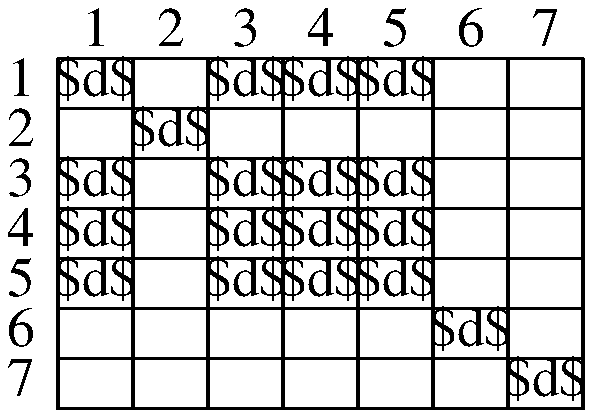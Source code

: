 .PS
.ps 20
##
boxht	=	boxht/2
boxwid	=	boxwid/2
define boxit @
$1:	box with .w at last box.e $2
@
## figureE-17
B01:	box "1" invis
	boxit(B02, "2" invis)
	boxit(B03, "3" invis)
	boxit(B04, "4" invis)
	boxit(B05, "5" invis)
	boxit(B06, "6" invis)
	boxit(B07, "7" invis)
B10:	box "1" invis with .ne at B01.sw
B20:	box "2" invis with .n at last box.s
B30:	box "3" invis with .n at last box.s
B40:	box "4" invis with .n at last box.s
B50:	box "5" invis with .n at last box.s
B60:	box "6" invis with .n at last box.s
B70:	box "7" invis with .n at last box.s
##
B11:	box "$\surd$" with .n at B01.s
	boxit(B12, )
	boxit(B13, "$\surd$")
	boxit(B14, "$\surd$")
	boxit(B15, "$\surd$")
	boxit(B16, )
	boxit(B17, )
##
B21:	box with .n at B11.s
	boxit(B22, "$\surd$")
	boxit(B23, )
	boxit(B24, )
	boxit(B25, )
	boxit(B26, )
	boxit(B27, )
##
B31:	box "$\surd$" with .n at B21.s
	boxit(B32, )
	boxit(B33, "$\surd$")
	boxit(B34, "$\surd$")
	boxit(B35, "$\surd$")
	boxit(B36, )
	boxit(B37, )
##
B41:	box "$\surd$" with .n at B31.s
	boxit(B42, )
	boxit(B43, "$\surd$")
	boxit(B44, "$\surd$")
	boxit(B45, "$\surd$")
	boxit(B46, )
	boxit(B47, )
##
B51:	box "$\surd$" with .n at B41.s
	boxit(B52, )
	boxit(B53, "$\surd$")
	boxit(B54, "$\surd$")
	boxit(B55, "$\surd$")
	boxit(B56, )
	boxit(B57, )
##
B61:	box with .n at B51.s
	boxit(B62, )
	boxit(B63, )
	boxit(B64, )
	boxit(B65, )
	boxit(B66, "$\surd$")
	boxit(B67, )
##
B71:	box with .n at B61.s
	boxit(B72, )
	boxit(B73, )
	boxit(B74, )
	boxit(B75, )
	boxit(B76, )
	boxit(B77, "$\surd$")
##
.PE
